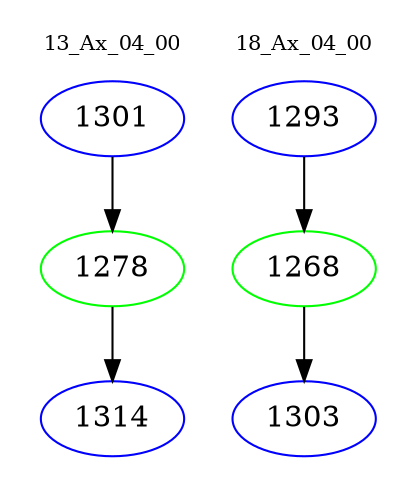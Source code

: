 digraph{
subgraph cluster_0 {
color = white
label = "13_Ax_04_00";
fontsize=10;
T0_1301 [label="1301", color="blue"]
T0_1301 -> T0_1278 [color="black"]
T0_1278 [label="1278", color="green"]
T0_1278 -> T0_1314 [color="black"]
T0_1314 [label="1314", color="blue"]
}
subgraph cluster_1 {
color = white
label = "18_Ax_04_00";
fontsize=10;
T1_1293 [label="1293", color="blue"]
T1_1293 -> T1_1268 [color="black"]
T1_1268 [label="1268", color="green"]
T1_1268 -> T1_1303 [color="black"]
T1_1303 [label="1303", color="blue"]
}
}
